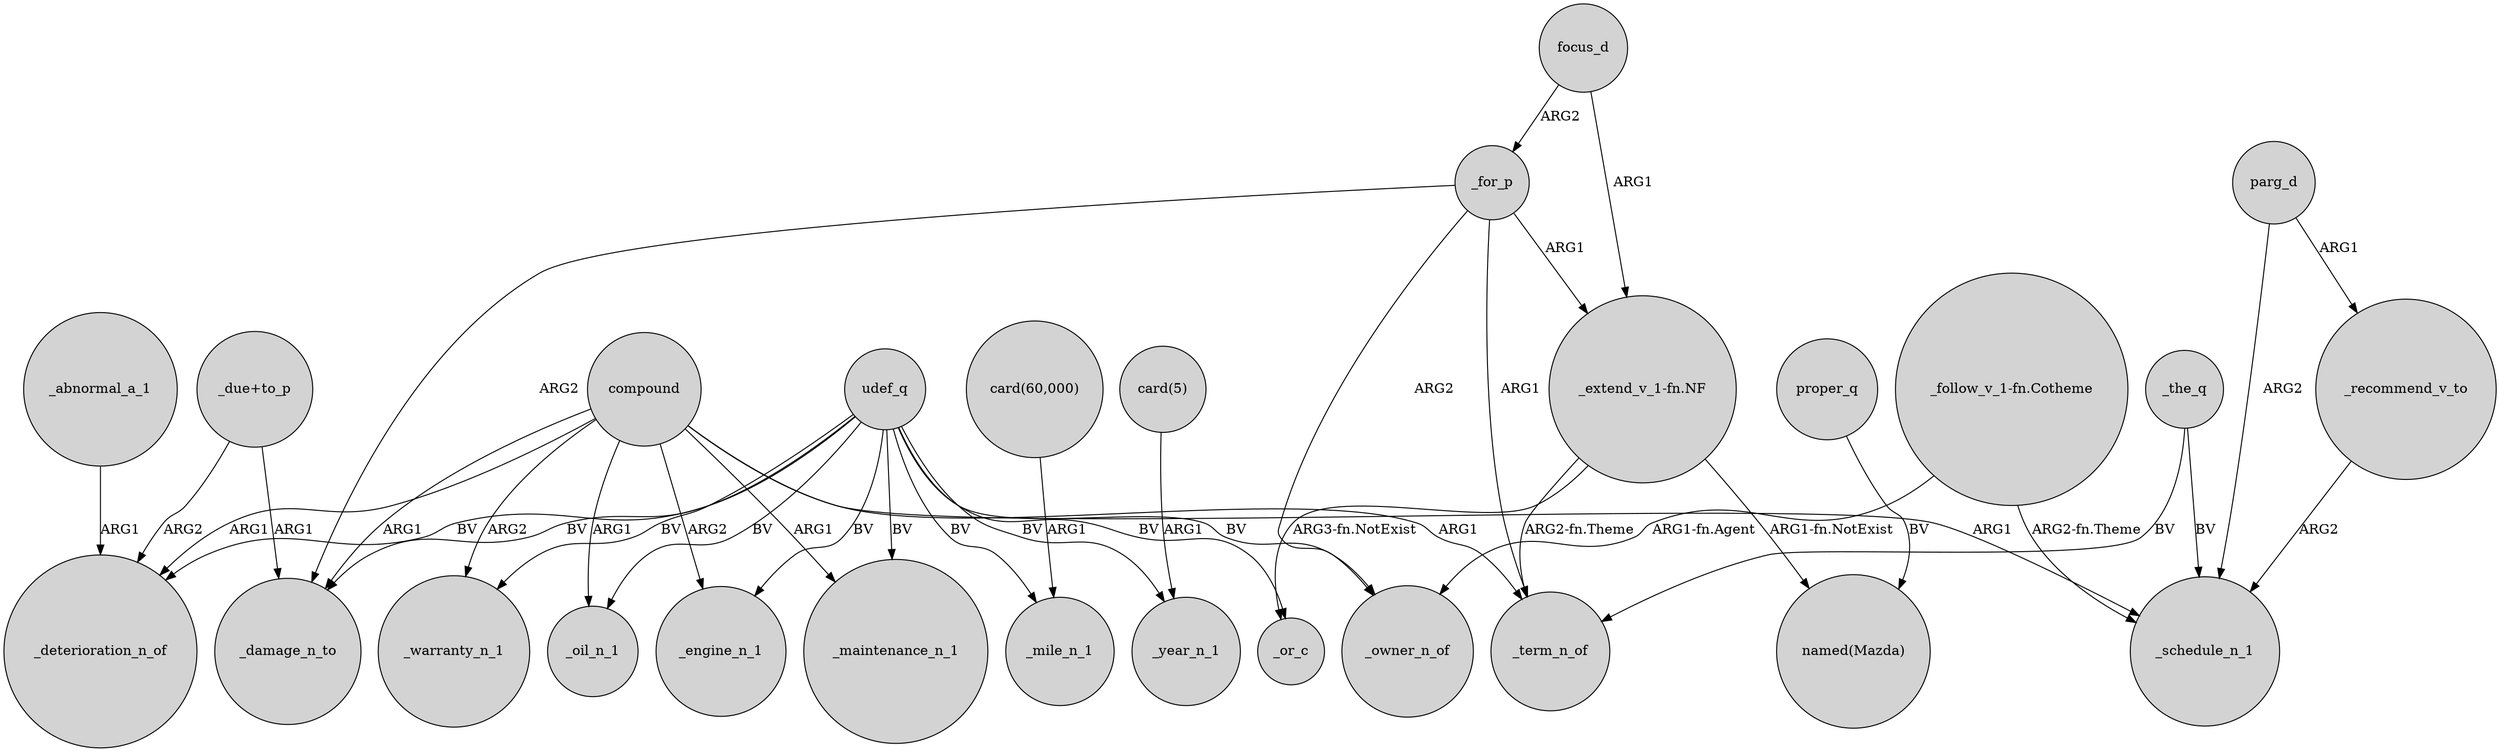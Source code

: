 digraph {
	node [shape=circle style=filled]
	compound -> _term_n_of [label=ARG1]
	udef_q -> _mile_n_1 [label=BV]
	compound -> _maintenance_n_1 [label=ARG1]
	udef_q -> _deterioration_n_of [label=BV]
	_for_p -> _damage_n_to [label=ARG2]
	compound -> _deterioration_n_of [label=ARG1]
	compound -> _oil_n_1 [label=ARG1]
	"card(5)" -> _year_n_1 [label=ARG1]
	focus_d -> "_extend_v_1-fn.NF" [label=ARG1]
	"card(60,000)" -> _mile_n_1 [label=ARG1]
	_for_p -> "_extend_v_1-fn.NF" [label=ARG1]
	compound -> _damage_n_to [label=ARG1]
	"_follow_v_1-fn.Cotheme" -> _schedule_n_1 [label="ARG2-fn.Theme"]
	udef_q -> _or_c [label=BV]
	"_due+to_p" -> _deterioration_n_of [label=ARG2]
	"_extend_v_1-fn.NF" -> _term_n_of [label="ARG2-fn.Theme"]
	_recommend_v_to -> _schedule_n_1 [label=ARG2]
	focus_d -> _for_p [label=ARG2]
	parg_d -> _schedule_n_1 [label=ARG2]
	"_extend_v_1-fn.NF" -> "named(Mazda)" [label="ARG1-fn.NotExist"]
	proper_q -> "named(Mazda)" [label=BV]
	_the_q -> _term_n_of [label=BV]
	compound -> _warranty_n_1 [label=ARG2]
	compound -> _engine_n_1 [label=ARG2]
	"_due+to_p" -> _damage_n_to [label=ARG1]
	udef_q -> _damage_n_to [label=BV]
	_for_p -> _owner_n_of [label=ARG2]
	udef_q -> _maintenance_n_1 [label=BV]
	_for_p -> _term_n_of [label=ARG1]
	"_follow_v_1-fn.Cotheme" -> _owner_n_of [label="ARG1-fn.Agent"]
	parg_d -> _recommend_v_to [label=ARG1]
	udef_q -> _oil_n_1 [label=BV]
	compound -> _schedule_n_1 [label=ARG1]
	udef_q -> _owner_n_of [label=BV]
	_the_q -> _schedule_n_1 [label=BV]
	udef_q -> _warranty_n_1 [label=BV]
	udef_q -> _engine_n_1 [label=BV]
	udef_q -> _year_n_1 [label=BV]
	"_extend_v_1-fn.NF" -> _or_c [label="ARG3-fn.NotExist"]
	_abnormal_a_1 -> _deterioration_n_of [label=ARG1]
}
